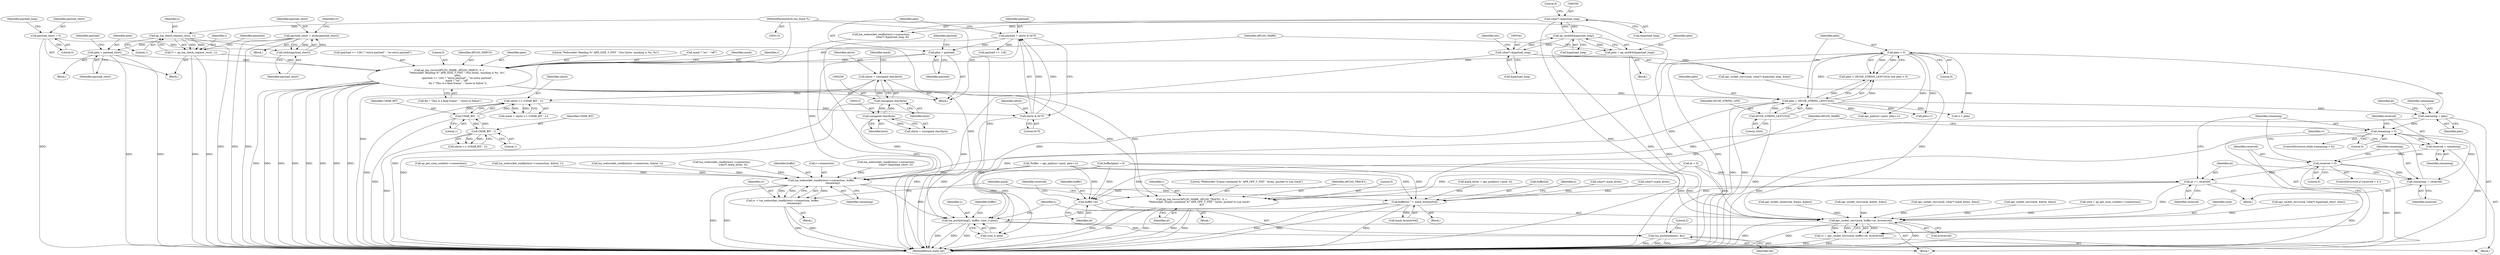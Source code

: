 digraph "0_httpd_643f0fcf3b8ab09a68f0ecd2aa37aafeda3e63ef@API" {
"1000444" [label="(Call,remaining = plen)"];
"1000439" [label="(Call,plen > 0)"];
"1000434" [label="(Call,plen < (HUGE_STRING_LEN*1024))"];
"1000374" [label="(Call,ap_log_rerror(APLOG_MARK, APLOG_DEBUG, 0, r, \n                    \"Websocket: Reading %\" APR_SIZE_T_FMT \" (%s) bytes, masking is %s. %s\", \n                    plen,\n                    (payload >= 126) ? \"extra payload\" : \"no extra payload\", \n                    mask ? \"on\" : \"off\", \n                    fin ? \"This is a final frame\" : \"more to follow\"))"];
"1000147" [label="(Call,*r = ap_lua_check_request_rec(L, 1))"];
"1000149" [label="(Call,ap_lua_check_request_rec(L, 1))"];
"1000115" [label="(MethodParameterIn,lua_State *L)"];
"1000273" [label="(Call,plen = payload)"];
"1000268" [label="(Call,payload = ubyte & 0x7f)"];
"1000270" [label="(Call,ubyte & 0x7f)"];
"1000263" [label="(Call,ubyte >> (CHAR_BIT - 1))"];
"1000256" [label="(Call,ubyte = (unsigned char)byte)"];
"1000258" [label="(Call,(unsigned char)byte)"];
"1000214" [label="(Call,(unsigned char)byte)"];
"1000265" [label="(Call,CHAR_BIT - 1)"];
"1000221" [label="(Call,CHAR_BIT - 1)"];
"1000365" [label="(Call,plen = ap_ntoh64(&payload_long))"];
"1000367" [label="(Call,ap_ntoh64(&payload_long))"];
"1000341" [label="(Call,(char*) &payload_long)"];
"1000355" [label="(Call,(char*) &payload_long)"];
"1000319" [label="(Call,plen = payload_short)"];
"1000310" [label="(Call,payload_short = ntohs(payload_short))"];
"1000312" [label="(Call,ntohs(payload_short))"];
"1000136" [label="(Call,payload_short = 0)"];
"1000436" [label="(Call,HUGE_STRING_LEN*1024)"];
"1000471" [label="(Call,remaining > 0)"];
"1000475" [label="(Call,received = remaining)"];
"1000488" [label="(Call,received > 0)"];
"1000492" [label="(Call,remaining -= received)"];
"1000495" [label="(Call,at += received)"];
"1000480" [label="(Call,apr_socket_recv(sock, buffer+at, &received))"];
"1000478" [label="(Call,rv = apr_socket_recv(sock, buffer+at, &received))"];
"1000482" [label="(Call,buffer+at)"];
"1000498" [label="(Call,ap_log_rerror(APLOG_MARK, APLOG_TRACE1, 0, r, \n                    \"Websocket: Frame contained %\" APR_OFF_T_FMT \" bytes, pushed to Lua stack\", \n                        at))"];
"1000509" [label="(Call,lua_websocket_readbytes(r->connection, buffer, \n                            remaining))"];
"1000507" [label="(Call,rv = lua_websocket_readbytes(r->connection, buffer, \n                            remaining))"];
"1000528" [label="(Call,buffer[n] ^= mask_bytes[n%4])"];
"1000537" [label="(Call,lua_pushlstring(L, buffer, (size_t) plen))"];
"1000543" [label="(Call,lua_pushboolean(L, fin))"];
"1000498" [label="(Call,ap_log_rerror(APLOG_MARK, APLOG_TRACE1, 0, r, \n                    \"Websocket: Frame contained %\" APR_OFF_T_FMT \" bytes, pushed to Lua stack\", \n                        at))"];
"1000269" [label="(Identifier,payload)"];
"1000355" [label="(Call,(char*) &payload_long)"];
"1000482" [label="(Call,buffer+at)"];
"1000435" [label="(Identifier,plen)"];
"1000321" [label="(Identifier,payload_short)"];
"1000494" [label="(Identifier,received)"];
"1000222" [label="(Identifier,CHAR_BIT)"];
"1000170" [label="(Call,ap_get_conn_socket(r->connection))"];
"1000500" [label="(Identifier,APLOG_TRACE1)"];
"1000256" [label="(Call,ubyte = (unsigned char)byte)"];
"1000266" [label="(Identifier,CHAR_BIT)"];
"1000481" [label="(Identifier,sock)"];
"1000147" [label="(Call,*r = ap_lua_check_request_rec(L, 1))"];
"1000495" [label="(Call,at += received)"];
"1000442" [label="(Block,)"];
"1000262" [label="(Identifier,mask)"];
"1000484" [label="(Identifier,at)"];
"1000489" [label="(Identifier,received)"];
"1000547" [label="(Literal,2)"];
"1000540" [label="(Call,(size_t) plen)"];
"1000544" [label="(Identifier,L)"];
"1000491" [label="(Block,)"];
"1000543" [label="(Call,lua_pushboolean(L, fin))"];
"1000433" [label="(Call,plen < (HUGE_STRING_LEN*1024) && plen > 0)"];
"1000486" [label="(Identifier,received)"];
"1000545" [label="(Identifier,fin)"];
"1000487" [label="(ControlStructure,if (received > 0 ))"];
"1000507" [label="(Call,rv = lua_websocket_readbytes(r->connection, buffer, \n                            remaining))"];
"1000499" [label="(Identifier,APLOG_MARK)"];
"1000522" [label="(Call,n < plen)"];
"1000278" [label="(Identifier,payload)"];
"1000212" [label="(Call,ubyte = (unsigned char)byte)"];
"1000137" [label="(Identifier,payload_short)"];
"1000149" [label="(Call,ap_lua_check_request_rec(L, 1))"];
"1000289" [label="(Call,apr_socket_recv(sock, (char*) &payload_short, &len))"];
"1000567" [label="(Call,apr_socket_send(sock, frame, &plen))"];
"1000516" [label="(Identifier,mask)"];
"1000455" [label="(Call,apr_palloc(r->pool, plen+1))"];
"1000472" [label="(Identifier,remaining)"];
"1000161" [label="(Call,mask_bytes = apr_pcalloc(r->pool, 4))"];
"1000234" [label="(Call,apr_socket_recv(sock, &byte, &len))"];
"1000478" [label="(Call,rv = apr_socket_recv(sock, buffer+at, &received))"];
"1000319" [label="(Call,plen = payload_short)"];
"1000257" [label="(Identifier,ubyte)"];
"1000271" [label="(Identifier,ubyte)"];
"1000316" [label="(Identifier,rv)"];
"1000311" [label="(Identifier,payload_short)"];
"1000381" [label="(Call,(payload >= 126) ? \"extra payload\" : \"no extra payload\")"];
"1000343" [label="(Call,&payload_long)"];
"1000377" [label="(Literal,0)"];
"1000445" [label="(Identifier,remaining)"];
"1000275" [label="(Identifier,payload)"];
"1000219" [label="(Call,ubyte >> (CHAR_BIT - 1))"];
"1000328" [label="(Identifier,payload)"];
"1000450" [label="(Identifier,at)"];
"1000310" [label="(Call,payload_short = ntohs(payload_short))"];
"1000280" [label="(Block,)"];
"1000195" [label="(Call,lua_websocket_readbytes(r->connection, &byte, 1))"];
"1000116" [label="(Block,)"];
"1000474" [label="(Block,)"];
"1000529" [label="(Call,buffer[n])"];
"1000446" [label="(Identifier,plen)"];
"1000501" [label="(Literal,0)"];
"1000508" [label="(Identifier,rv)"];
"1000434" [label="(Call,plen < (HUGE_STRING_LEN*1024))"];
"1000313" [label="(Identifier,payload_short)"];
"1000479" [label="(Identifier,rv)"];
"1000509" [label="(Call,lua_websocket_readbytes(r->connection, buffer, \n                            remaining))"];
"1000470" [label="(ControlStructure,while (remaining > 0))"];
"1000244" [label="(Call,lua_websocket_readbytes(r->connection, &byte, 1))"];
"1000476" [label="(Identifier,received)"];
"1000264" [label="(Identifier,ubyte)"];
"1000440" [label="(Identifier,plen)"];
"1000459" [label="(Call,plen+1)"];
"1000462" [label="(Call,buffer[plen] = 0)"];
"1000261" [label="(Call,mask = ubyte >> (CHAR_BIT - 1))"];
"1000138" [label="(Literal,0)"];
"1000469" [label="(Block,)"];
"1000406" [label="(Call,apr_socket_recv(sock, (char*) mask_bytes, &len))"];
"1000473" [label="(Literal,0)"];
"1000538" [label="(Identifier,L)"];
"1000490" [label="(Literal,0)"];
"1000438" [label="(Literal,1024)"];
"1000216" [label="(Identifier,byte)"];
"1000475" [label="(Call,received = remaining)"];
"1000526" [label="(Identifier,n)"];
"1000367" [label="(Call,ap_ntoh64(&payload_long))"];
"1000277" [label="(Call,payload == 126)"];
"1000141" [label="(Identifier,payload_long)"];
"1000376" [label="(Identifier,APLOG_DEBUG)"];
"1000504" [label="(Identifier,at)"];
"1000268" [label="(Call,payload = ubyte & 0x7f)"];
"1000532" [label="(Call,mask_bytes[n%4])"];
"1000301" [label="(Call,lua_websocket_readbytes(r->connection, \n                        (char*) &payload_short, 2))"];
"1000441" [label="(Literal,0)"];
"1000260" [label="(Identifier,byte)"];
"1000273" [label="(Call,plen = payload)"];
"1000380" [label="(Identifier,plen)"];
"1000318" [label="(Block,)"];
"1000148" [label="(Identifier,r)"];
"1000270" [label="(Call,ubyte & 0x7f)"];
"1000375" [label="(Identifier,APLOG_MARK)"];
"1000493" [label="(Identifier,remaining)"];
"1000444" [label="(Call,remaining = plen)"];
"1000480" [label="(Call,apr_socket_recv(sock, buffer+at, &received))"];
"1000364" [label="(Block,)"];
"1000379" [label="(Literal,\"Websocket: Reading %\" APR_SIZE_T_FMT \" (%s) bytes, masking is %s. %s\")"];
"1000366" [label="(Identifier,plen)"];
"1000267" [label="(Literal,1)"];
"1000339" [label="(Call,apr_socket_recv(sock, (char*) &payload_long, &len))"];
"1000368" [label="(Call,&payload_long)"];
"1000537" [label="(Call,lua_pushlstring(L, buffer, (size_t) plen))"];
"1000453" [label="(Call,*buffer = apr_palloc(r->pool, plen+1))"];
"1000391" [label="(Call,fin ? \"This is a final frame\" : \"more to follow\")"];
"1000492" [label="(Call,remaining -= received)"];
"1000153" [label="(Identifier,plaintext)"];
"1000351" [label="(Call,lua_websocket_readbytes(r->connection, \n                            (char*) &payload_long, 8))"];
"1000185" [label="(Call,apr_socket_recv(sock, &byte, &len))"];
"1000539" [label="(Identifier,buffer)"];
"1000265" [label="(Call,CHAR_BIT - 1)"];
"1000417" [label="(Call,lua_websocket_readbytes(r->connection, \n                            (char*) mask_bytes, 4))"];
"1000341" [label="(Call,(char*) &payload_long)"];
"1000497" [label="(Identifier,received)"];
"1000168" [label="(Call,sock = ap_get_conn_socket(r->connection))"];
"1000272" [label="(Literal,0x7f)"];
"1000258" [label="(Call,(unsigned char)byte)"];
"1000346" [label="(Identifier,len)"];
"1000357" [label="(Call,&payload_long)"];
"1000223" [label="(Literal,1)"];
"1000436" [label="(Call,HUGE_STRING_LEN*1024)"];
"1000513" [label="(Identifier,buffer)"];
"1000263" [label="(Call,ubyte >> (CHAR_BIT - 1))"];
"1000274" [label="(Identifier,plen)"];
"1000214" [label="(Call,(unsigned char)byte)"];
"1000437" [label="(Identifier,HUGE_STRING_LEN)"];
"1000485" [label="(Call,&received)"];
"1000488" [label="(Call,received > 0)"];
"1000387" [label="(Call,mask ? \"on\" : \"off\")"];
"1000496" [label="(Identifier,at)"];
"1000365" [label="(Call,plen = ap_ntoh64(&payload_long))"];
"1000527" [label="(Block,)"];
"1000471" [label="(Call,remaining > 0)"];
"1000514" [label="(Identifier,remaining)"];
"1000502" [label="(Identifier,r)"];
"1000408" [label="(Call,(char*) mask_bytes)"];
"1000221" [label="(Call,CHAR_BIT - 1)"];
"1000151" [label="(Literal,1)"];
"1000150" [label="(Identifier,L)"];
"1000136" [label="(Call,payload_short = 0)"];
"1000374" [label="(Call,ap_log_rerror(APLOG_MARK, APLOG_DEBUG, 0, r, \n                    \"Websocket: Reading %\" APR_SIZE_T_FMT \" (%s) bytes, masking is %s. %s\", \n                    plen,\n                    (payload >= 126) ? \"extra payload\" : \"no extra payload\", \n                    mask ? \"on\" : \"off\", \n                    fin ? \"This is a final frame\" : \"more to follow\"))"];
"1000503" [label="(Literal,\"Websocket: Frame contained %\" APR_OFF_T_FMT \" bytes, pushed to Lua stack\")"];
"1000506" [label="(Block,)"];
"1000477" [label="(Identifier,remaining)"];
"1000115" [label="(MethodParameterIn,lua_State *L)"];
"1000396" [label="(Identifier,mask)"];
"1000312" [label="(Call,ntohs(payload_short))"];
"1000449" [label="(Call,at = 0)"];
"1000510" [label="(Call,r->connection)"];
"1000483" [label="(Identifier,buffer)"];
"1000359" [label="(Literal,8)"];
"1000439" [label="(Call,plen > 0)"];
"1000378" [label="(Identifier,r)"];
"1000421" [label="(Call,(char*) mask_bytes)"];
"1000528" [label="(Call,buffer[n] ^= mask_bytes[n%4])"];
"1000320" [label="(Identifier,plen)"];
"1000255" [label="(Block,)"];
"1000577" [label="(MethodReturn,static int)"];
"1000444" -> "1000442"  [label="AST: "];
"1000444" -> "1000446"  [label="CFG: "];
"1000445" -> "1000444"  [label="AST: "];
"1000446" -> "1000444"  [label="AST: "];
"1000450" -> "1000444"  [label="CFG: "];
"1000439" -> "1000444"  [label="DDG: "];
"1000434" -> "1000444"  [label="DDG: "];
"1000444" -> "1000471"  [label="DDG: "];
"1000444" -> "1000509"  [label="DDG: "];
"1000439" -> "1000433"  [label="AST: "];
"1000439" -> "1000441"  [label="CFG: "];
"1000440" -> "1000439"  [label="AST: "];
"1000441" -> "1000439"  [label="AST: "];
"1000433" -> "1000439"  [label="CFG: "];
"1000439" -> "1000577"  [label="DDG: "];
"1000439" -> "1000433"  [label="DDG: "];
"1000439" -> "1000433"  [label="DDG: "];
"1000434" -> "1000439"  [label="DDG: "];
"1000439" -> "1000455"  [label="DDG: "];
"1000439" -> "1000459"  [label="DDG: "];
"1000439" -> "1000522"  [label="DDG: "];
"1000439" -> "1000540"  [label="DDG: "];
"1000434" -> "1000433"  [label="AST: "];
"1000434" -> "1000436"  [label="CFG: "];
"1000435" -> "1000434"  [label="AST: "];
"1000436" -> "1000434"  [label="AST: "];
"1000440" -> "1000434"  [label="CFG: "];
"1000433" -> "1000434"  [label="CFG: "];
"1000434" -> "1000577"  [label="DDG: "];
"1000434" -> "1000577"  [label="DDG: "];
"1000434" -> "1000433"  [label="DDG: "];
"1000434" -> "1000433"  [label="DDG: "];
"1000374" -> "1000434"  [label="DDG: "];
"1000436" -> "1000434"  [label="DDG: "];
"1000436" -> "1000434"  [label="DDG: "];
"1000434" -> "1000455"  [label="DDG: "];
"1000434" -> "1000459"  [label="DDG: "];
"1000434" -> "1000522"  [label="DDG: "];
"1000434" -> "1000540"  [label="DDG: "];
"1000374" -> "1000255"  [label="AST: "];
"1000374" -> "1000391"  [label="CFG: "];
"1000375" -> "1000374"  [label="AST: "];
"1000376" -> "1000374"  [label="AST: "];
"1000377" -> "1000374"  [label="AST: "];
"1000378" -> "1000374"  [label="AST: "];
"1000379" -> "1000374"  [label="AST: "];
"1000380" -> "1000374"  [label="AST: "];
"1000381" -> "1000374"  [label="AST: "];
"1000387" -> "1000374"  [label="AST: "];
"1000391" -> "1000374"  [label="AST: "];
"1000396" -> "1000374"  [label="CFG: "];
"1000374" -> "1000577"  [label="DDG: "];
"1000374" -> "1000577"  [label="DDG: "];
"1000374" -> "1000577"  [label="DDG: "];
"1000374" -> "1000577"  [label="DDG: "];
"1000374" -> "1000577"  [label="DDG: "];
"1000374" -> "1000577"  [label="DDG: "];
"1000374" -> "1000577"  [label="DDG: "];
"1000374" -> "1000577"  [label="DDG: "];
"1000147" -> "1000374"  [label="DDG: "];
"1000273" -> "1000374"  [label="DDG: "];
"1000365" -> "1000374"  [label="DDG: "];
"1000319" -> "1000374"  [label="DDG: "];
"1000374" -> "1000498"  [label="DDG: "];
"1000374" -> "1000498"  [label="DDG: "];
"1000147" -> "1000116"  [label="AST: "];
"1000147" -> "1000149"  [label="CFG: "];
"1000148" -> "1000147"  [label="AST: "];
"1000149" -> "1000147"  [label="AST: "];
"1000153" -> "1000147"  [label="CFG: "];
"1000147" -> "1000577"  [label="DDG: "];
"1000147" -> "1000577"  [label="DDG: "];
"1000149" -> "1000147"  [label="DDG: "];
"1000149" -> "1000147"  [label="DDG: "];
"1000149" -> "1000151"  [label="CFG: "];
"1000150" -> "1000149"  [label="AST: "];
"1000151" -> "1000149"  [label="AST: "];
"1000149" -> "1000577"  [label="DDG: "];
"1000115" -> "1000149"  [label="DDG: "];
"1000149" -> "1000537"  [label="DDG: "];
"1000115" -> "1000114"  [label="AST: "];
"1000115" -> "1000577"  [label="DDG: "];
"1000115" -> "1000537"  [label="DDG: "];
"1000115" -> "1000543"  [label="DDG: "];
"1000273" -> "1000255"  [label="AST: "];
"1000273" -> "1000275"  [label="CFG: "];
"1000274" -> "1000273"  [label="AST: "];
"1000275" -> "1000273"  [label="AST: "];
"1000278" -> "1000273"  [label="CFG: "];
"1000273" -> "1000577"  [label="DDG: "];
"1000268" -> "1000273"  [label="DDG: "];
"1000268" -> "1000255"  [label="AST: "];
"1000268" -> "1000270"  [label="CFG: "];
"1000269" -> "1000268"  [label="AST: "];
"1000270" -> "1000268"  [label="AST: "];
"1000274" -> "1000268"  [label="CFG: "];
"1000268" -> "1000577"  [label="DDG: "];
"1000270" -> "1000268"  [label="DDG: "];
"1000270" -> "1000268"  [label="DDG: "];
"1000268" -> "1000277"  [label="DDG: "];
"1000270" -> "1000272"  [label="CFG: "];
"1000271" -> "1000270"  [label="AST: "];
"1000272" -> "1000270"  [label="AST: "];
"1000270" -> "1000577"  [label="DDG: "];
"1000263" -> "1000270"  [label="DDG: "];
"1000263" -> "1000261"  [label="AST: "];
"1000263" -> "1000265"  [label="CFG: "];
"1000264" -> "1000263"  [label="AST: "];
"1000265" -> "1000263"  [label="AST: "];
"1000261" -> "1000263"  [label="CFG: "];
"1000263" -> "1000577"  [label="DDG: "];
"1000263" -> "1000261"  [label="DDG: "];
"1000263" -> "1000261"  [label="DDG: "];
"1000256" -> "1000263"  [label="DDG: "];
"1000265" -> "1000263"  [label="DDG: "];
"1000265" -> "1000263"  [label="DDG: "];
"1000256" -> "1000255"  [label="AST: "];
"1000256" -> "1000258"  [label="CFG: "];
"1000257" -> "1000256"  [label="AST: "];
"1000258" -> "1000256"  [label="AST: "];
"1000262" -> "1000256"  [label="CFG: "];
"1000256" -> "1000577"  [label="DDG: "];
"1000258" -> "1000256"  [label="DDG: "];
"1000258" -> "1000260"  [label="CFG: "];
"1000259" -> "1000258"  [label="AST: "];
"1000260" -> "1000258"  [label="AST: "];
"1000258" -> "1000577"  [label="DDG: "];
"1000258" -> "1000214"  [label="DDG: "];
"1000214" -> "1000258"  [label="DDG: "];
"1000214" -> "1000212"  [label="AST: "];
"1000214" -> "1000216"  [label="CFG: "];
"1000215" -> "1000214"  [label="AST: "];
"1000216" -> "1000214"  [label="AST: "];
"1000212" -> "1000214"  [label="CFG: "];
"1000214" -> "1000577"  [label="DDG: "];
"1000214" -> "1000212"  [label="DDG: "];
"1000265" -> "1000267"  [label="CFG: "];
"1000266" -> "1000265"  [label="AST: "];
"1000267" -> "1000265"  [label="AST: "];
"1000265" -> "1000577"  [label="DDG: "];
"1000265" -> "1000221"  [label="DDG: "];
"1000221" -> "1000265"  [label="DDG: "];
"1000221" -> "1000219"  [label="AST: "];
"1000221" -> "1000223"  [label="CFG: "];
"1000222" -> "1000221"  [label="AST: "];
"1000223" -> "1000221"  [label="AST: "];
"1000219" -> "1000221"  [label="CFG: "];
"1000221" -> "1000577"  [label="DDG: "];
"1000221" -> "1000219"  [label="DDG: "];
"1000221" -> "1000219"  [label="DDG: "];
"1000365" -> "1000364"  [label="AST: "];
"1000365" -> "1000367"  [label="CFG: "];
"1000366" -> "1000365"  [label="AST: "];
"1000367" -> "1000365"  [label="AST: "];
"1000375" -> "1000365"  [label="CFG: "];
"1000365" -> "1000577"  [label="DDG: "];
"1000367" -> "1000365"  [label="DDG: "];
"1000367" -> "1000368"  [label="CFG: "];
"1000368" -> "1000367"  [label="AST: "];
"1000367" -> "1000577"  [label="DDG: "];
"1000367" -> "1000341"  [label="DDG: "];
"1000367" -> "1000355"  [label="DDG: "];
"1000341" -> "1000367"  [label="DDG: "];
"1000355" -> "1000367"  [label="DDG: "];
"1000341" -> "1000339"  [label="AST: "];
"1000341" -> "1000343"  [label="CFG: "];
"1000342" -> "1000341"  [label="AST: "];
"1000343" -> "1000341"  [label="AST: "];
"1000346" -> "1000341"  [label="CFG: "];
"1000341" -> "1000577"  [label="DDG: "];
"1000341" -> "1000339"  [label="DDG: "];
"1000355" -> "1000351"  [label="AST: "];
"1000355" -> "1000357"  [label="CFG: "];
"1000356" -> "1000355"  [label="AST: "];
"1000357" -> "1000355"  [label="AST: "];
"1000359" -> "1000355"  [label="CFG: "];
"1000355" -> "1000577"  [label="DDG: "];
"1000355" -> "1000351"  [label="DDG: "];
"1000319" -> "1000318"  [label="AST: "];
"1000319" -> "1000321"  [label="CFG: "];
"1000320" -> "1000319"  [label="AST: "];
"1000321" -> "1000319"  [label="AST: "];
"1000328" -> "1000319"  [label="CFG: "];
"1000319" -> "1000577"  [label="DDG: "];
"1000319" -> "1000577"  [label="DDG: "];
"1000310" -> "1000319"  [label="DDG: "];
"1000310" -> "1000280"  [label="AST: "];
"1000310" -> "1000312"  [label="CFG: "];
"1000311" -> "1000310"  [label="AST: "];
"1000312" -> "1000310"  [label="AST: "];
"1000316" -> "1000310"  [label="CFG: "];
"1000310" -> "1000577"  [label="DDG: "];
"1000310" -> "1000577"  [label="DDG: "];
"1000312" -> "1000310"  [label="DDG: "];
"1000310" -> "1000312"  [label="DDG: "];
"1000312" -> "1000313"  [label="CFG: "];
"1000313" -> "1000312"  [label="AST: "];
"1000136" -> "1000312"  [label="DDG: "];
"1000136" -> "1000116"  [label="AST: "];
"1000136" -> "1000138"  [label="CFG: "];
"1000137" -> "1000136"  [label="AST: "];
"1000138" -> "1000136"  [label="AST: "];
"1000141" -> "1000136"  [label="CFG: "];
"1000136" -> "1000577"  [label="DDG: "];
"1000436" -> "1000438"  [label="CFG: "];
"1000437" -> "1000436"  [label="AST: "];
"1000438" -> "1000436"  [label="AST: "];
"1000436" -> "1000577"  [label="DDG: "];
"1000471" -> "1000470"  [label="AST: "];
"1000471" -> "1000473"  [label="CFG: "];
"1000472" -> "1000471"  [label="AST: "];
"1000473" -> "1000471"  [label="AST: "];
"1000476" -> "1000471"  [label="CFG: "];
"1000499" -> "1000471"  [label="CFG: "];
"1000471" -> "1000577"  [label="DDG: "];
"1000471" -> "1000577"  [label="DDG: "];
"1000492" -> "1000471"  [label="DDG: "];
"1000471" -> "1000475"  [label="DDG: "];
"1000471" -> "1000492"  [label="DDG: "];
"1000475" -> "1000474"  [label="AST: "];
"1000475" -> "1000477"  [label="CFG: "];
"1000476" -> "1000475"  [label="AST: "];
"1000477" -> "1000475"  [label="AST: "];
"1000479" -> "1000475"  [label="CFG: "];
"1000475" -> "1000488"  [label="DDG: "];
"1000488" -> "1000487"  [label="AST: "];
"1000488" -> "1000490"  [label="CFG: "];
"1000489" -> "1000488"  [label="AST: "];
"1000490" -> "1000488"  [label="AST: "];
"1000472" -> "1000488"  [label="CFG: "];
"1000493" -> "1000488"  [label="CFG: "];
"1000488" -> "1000577"  [label="DDG: "];
"1000488" -> "1000577"  [label="DDG: "];
"1000488" -> "1000492"  [label="DDG: "];
"1000488" -> "1000495"  [label="DDG: "];
"1000492" -> "1000491"  [label="AST: "];
"1000492" -> "1000494"  [label="CFG: "];
"1000493" -> "1000492"  [label="AST: "];
"1000494" -> "1000492"  [label="AST: "];
"1000496" -> "1000492"  [label="CFG: "];
"1000495" -> "1000491"  [label="AST: "];
"1000495" -> "1000497"  [label="CFG: "];
"1000496" -> "1000495"  [label="AST: "];
"1000497" -> "1000495"  [label="AST: "];
"1000472" -> "1000495"  [label="CFG: "];
"1000495" -> "1000577"  [label="DDG: "];
"1000495" -> "1000480"  [label="DDG: "];
"1000495" -> "1000482"  [label="DDG: "];
"1000449" -> "1000495"  [label="DDG: "];
"1000495" -> "1000498"  [label="DDG: "];
"1000480" -> "1000478"  [label="AST: "];
"1000480" -> "1000485"  [label="CFG: "];
"1000481" -> "1000480"  [label="AST: "];
"1000482" -> "1000480"  [label="AST: "];
"1000485" -> "1000480"  [label="AST: "];
"1000478" -> "1000480"  [label="CFG: "];
"1000480" -> "1000577"  [label="DDG: "];
"1000480" -> "1000577"  [label="DDG: "];
"1000480" -> "1000577"  [label="DDG: "];
"1000480" -> "1000478"  [label="DDG: "];
"1000480" -> "1000478"  [label="DDG: "];
"1000480" -> "1000478"  [label="DDG: "];
"1000185" -> "1000480"  [label="DDG: "];
"1000567" -> "1000480"  [label="DDG: "];
"1000406" -> "1000480"  [label="DDG: "];
"1000339" -> "1000480"  [label="DDG: "];
"1000289" -> "1000480"  [label="DDG: "];
"1000168" -> "1000480"  [label="DDG: "];
"1000234" -> "1000480"  [label="DDG: "];
"1000462" -> "1000480"  [label="DDG: "];
"1000453" -> "1000480"  [label="DDG: "];
"1000449" -> "1000480"  [label="DDG: "];
"1000478" -> "1000474"  [label="AST: "];
"1000479" -> "1000478"  [label="AST: "];
"1000489" -> "1000478"  [label="CFG: "];
"1000478" -> "1000577"  [label="DDG: "];
"1000478" -> "1000577"  [label="DDG: "];
"1000482" -> "1000484"  [label="CFG: "];
"1000483" -> "1000482"  [label="AST: "];
"1000484" -> "1000482"  [label="AST: "];
"1000486" -> "1000482"  [label="CFG: "];
"1000462" -> "1000482"  [label="DDG: "];
"1000453" -> "1000482"  [label="DDG: "];
"1000449" -> "1000482"  [label="DDG: "];
"1000498" -> "1000469"  [label="AST: "];
"1000498" -> "1000504"  [label="CFG: "];
"1000499" -> "1000498"  [label="AST: "];
"1000500" -> "1000498"  [label="AST: "];
"1000501" -> "1000498"  [label="AST: "];
"1000502" -> "1000498"  [label="AST: "];
"1000503" -> "1000498"  [label="AST: "];
"1000504" -> "1000498"  [label="AST: "];
"1000516" -> "1000498"  [label="CFG: "];
"1000498" -> "1000577"  [label="DDG: "];
"1000498" -> "1000577"  [label="DDG: "];
"1000498" -> "1000577"  [label="DDG: "];
"1000498" -> "1000577"  [label="DDG: "];
"1000498" -> "1000577"  [label="DDG: "];
"1000449" -> "1000498"  [label="DDG: "];
"1000509" -> "1000507"  [label="AST: "];
"1000509" -> "1000514"  [label="CFG: "];
"1000510" -> "1000509"  [label="AST: "];
"1000513" -> "1000509"  [label="AST: "];
"1000514" -> "1000509"  [label="AST: "];
"1000507" -> "1000509"  [label="CFG: "];
"1000509" -> "1000577"  [label="DDG: "];
"1000509" -> "1000577"  [label="DDG: "];
"1000509" -> "1000507"  [label="DDG: "];
"1000509" -> "1000507"  [label="DDG: "];
"1000509" -> "1000507"  [label="DDG: "];
"1000301" -> "1000509"  [label="DDG: "];
"1000417" -> "1000509"  [label="DDG: "];
"1000170" -> "1000509"  [label="DDG: "];
"1000351" -> "1000509"  [label="DDG: "];
"1000244" -> "1000509"  [label="DDG: "];
"1000195" -> "1000509"  [label="DDG: "];
"1000462" -> "1000509"  [label="DDG: "];
"1000453" -> "1000509"  [label="DDG: "];
"1000509" -> "1000528"  [label="DDG: "];
"1000509" -> "1000537"  [label="DDG: "];
"1000507" -> "1000506"  [label="AST: "];
"1000508" -> "1000507"  [label="AST: "];
"1000516" -> "1000507"  [label="CFG: "];
"1000507" -> "1000577"  [label="DDG: "];
"1000507" -> "1000577"  [label="DDG: "];
"1000528" -> "1000527"  [label="AST: "];
"1000528" -> "1000532"  [label="CFG: "];
"1000529" -> "1000528"  [label="AST: "];
"1000532" -> "1000528"  [label="AST: "];
"1000526" -> "1000528"  [label="CFG: "];
"1000528" -> "1000577"  [label="DDG: "];
"1000528" -> "1000577"  [label="DDG: "];
"1000528" -> "1000577"  [label="DDG: "];
"1000453" -> "1000528"  [label="DDG: "];
"1000462" -> "1000528"  [label="DDG: "];
"1000421" -> "1000528"  [label="DDG: "];
"1000408" -> "1000528"  [label="DDG: "];
"1000161" -> "1000528"  [label="DDG: "];
"1000528" -> "1000537"  [label="DDG: "];
"1000537" -> "1000442"  [label="AST: "];
"1000537" -> "1000540"  [label="CFG: "];
"1000538" -> "1000537"  [label="AST: "];
"1000539" -> "1000537"  [label="AST: "];
"1000540" -> "1000537"  [label="AST: "];
"1000544" -> "1000537"  [label="CFG: "];
"1000537" -> "1000577"  [label="DDG: "];
"1000537" -> "1000577"  [label="DDG: "];
"1000537" -> "1000577"  [label="DDG: "];
"1000462" -> "1000537"  [label="DDG: "];
"1000453" -> "1000537"  [label="DDG: "];
"1000540" -> "1000537"  [label="DDG: "];
"1000537" -> "1000543"  [label="DDG: "];
"1000543" -> "1000442"  [label="AST: "];
"1000543" -> "1000545"  [label="CFG: "];
"1000544" -> "1000543"  [label="AST: "];
"1000545" -> "1000543"  [label="AST: "];
"1000547" -> "1000543"  [label="CFG: "];
"1000543" -> "1000577"  [label="DDG: "];
"1000543" -> "1000577"  [label="DDG: "];
"1000543" -> "1000577"  [label="DDG: "];
}
